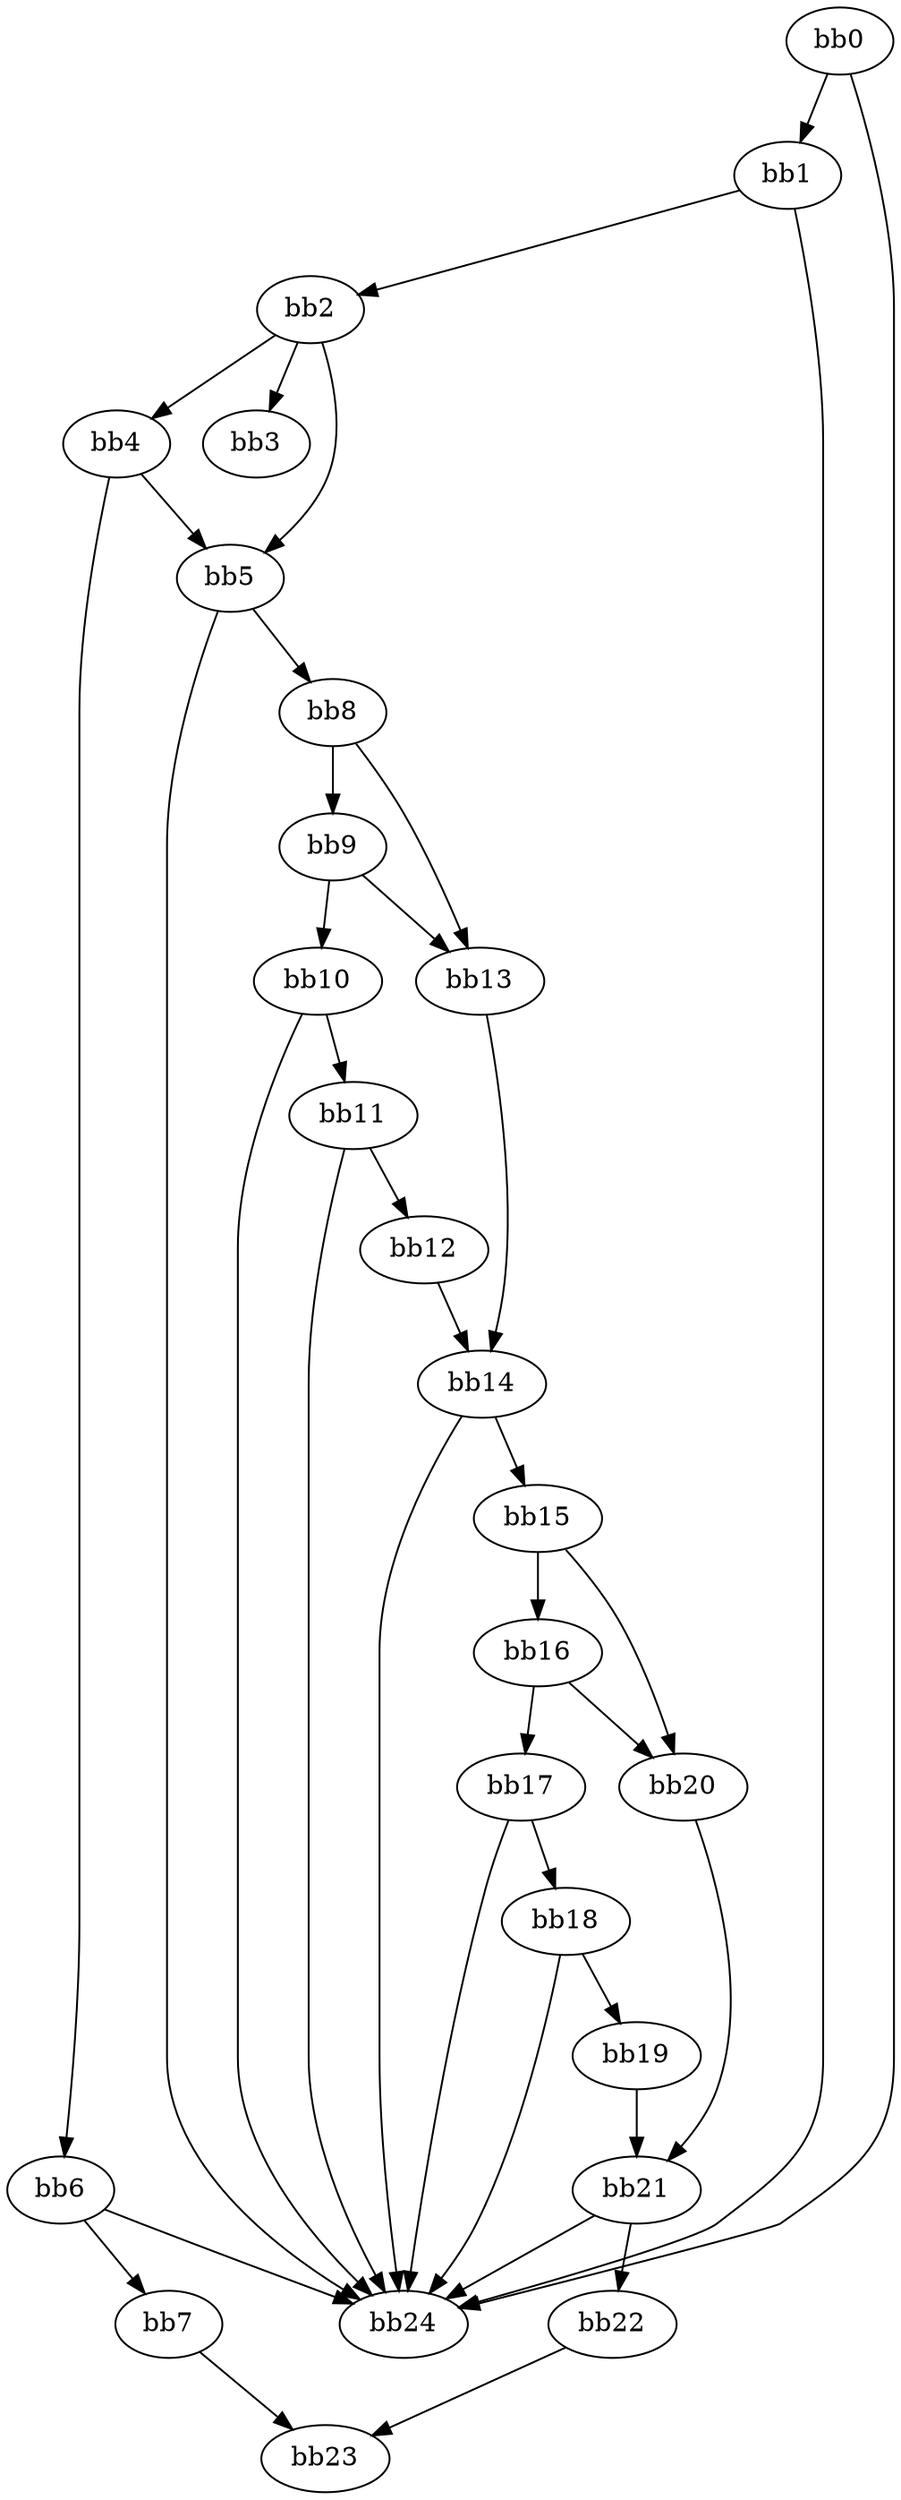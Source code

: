 digraph {
    0 [ label = "bb0\l" ]
    1 [ label = "bb1\l" ]
    2 [ label = "bb2\l" ]
    3 [ label = "bb3\l" ]
    4 [ label = "bb4\l" ]
    5 [ label = "bb5\l" ]
    6 [ label = "bb6\l" ]
    7 [ label = "bb7\l" ]
    8 [ label = "bb8\l" ]
    9 [ label = "bb9\l" ]
    10 [ label = "bb10\l" ]
    11 [ label = "bb11\l" ]
    12 [ label = "bb12\l" ]
    13 [ label = "bb13\l" ]
    14 [ label = "bb14\l" ]
    15 [ label = "bb15\l" ]
    16 [ label = "bb16\l" ]
    17 [ label = "bb17\l" ]
    18 [ label = "bb18\l" ]
    19 [ label = "bb19\l" ]
    20 [ label = "bb20\l" ]
    21 [ label = "bb21\l" ]
    22 [ label = "bb22\l" ]
    23 [ label = "bb23\l" ]
    24 [ label = "bb24\l" ]
    0 -> 1 [ ]
    0 -> 24 [ ]
    1 -> 2 [ ]
    1 -> 24 [ ]
    2 -> 3 [ ]
    2 -> 4 [ ]
    2 -> 5 [ ]
    4 -> 5 [ ]
    4 -> 6 [ ]
    5 -> 8 [ ]
    5 -> 24 [ ]
    6 -> 7 [ ]
    6 -> 24 [ ]
    7 -> 23 [ ]
    8 -> 9 [ ]
    8 -> 13 [ ]
    9 -> 10 [ ]
    9 -> 13 [ ]
    10 -> 11 [ ]
    10 -> 24 [ ]
    11 -> 12 [ ]
    11 -> 24 [ ]
    12 -> 14 [ ]
    13 -> 14 [ ]
    14 -> 15 [ ]
    14 -> 24 [ ]
    15 -> 16 [ ]
    15 -> 20 [ ]
    16 -> 17 [ ]
    16 -> 20 [ ]
    17 -> 18 [ ]
    17 -> 24 [ ]
    18 -> 19 [ ]
    18 -> 24 [ ]
    19 -> 21 [ ]
    20 -> 21 [ ]
    21 -> 22 [ ]
    21 -> 24 [ ]
    22 -> 23 [ ]
}

